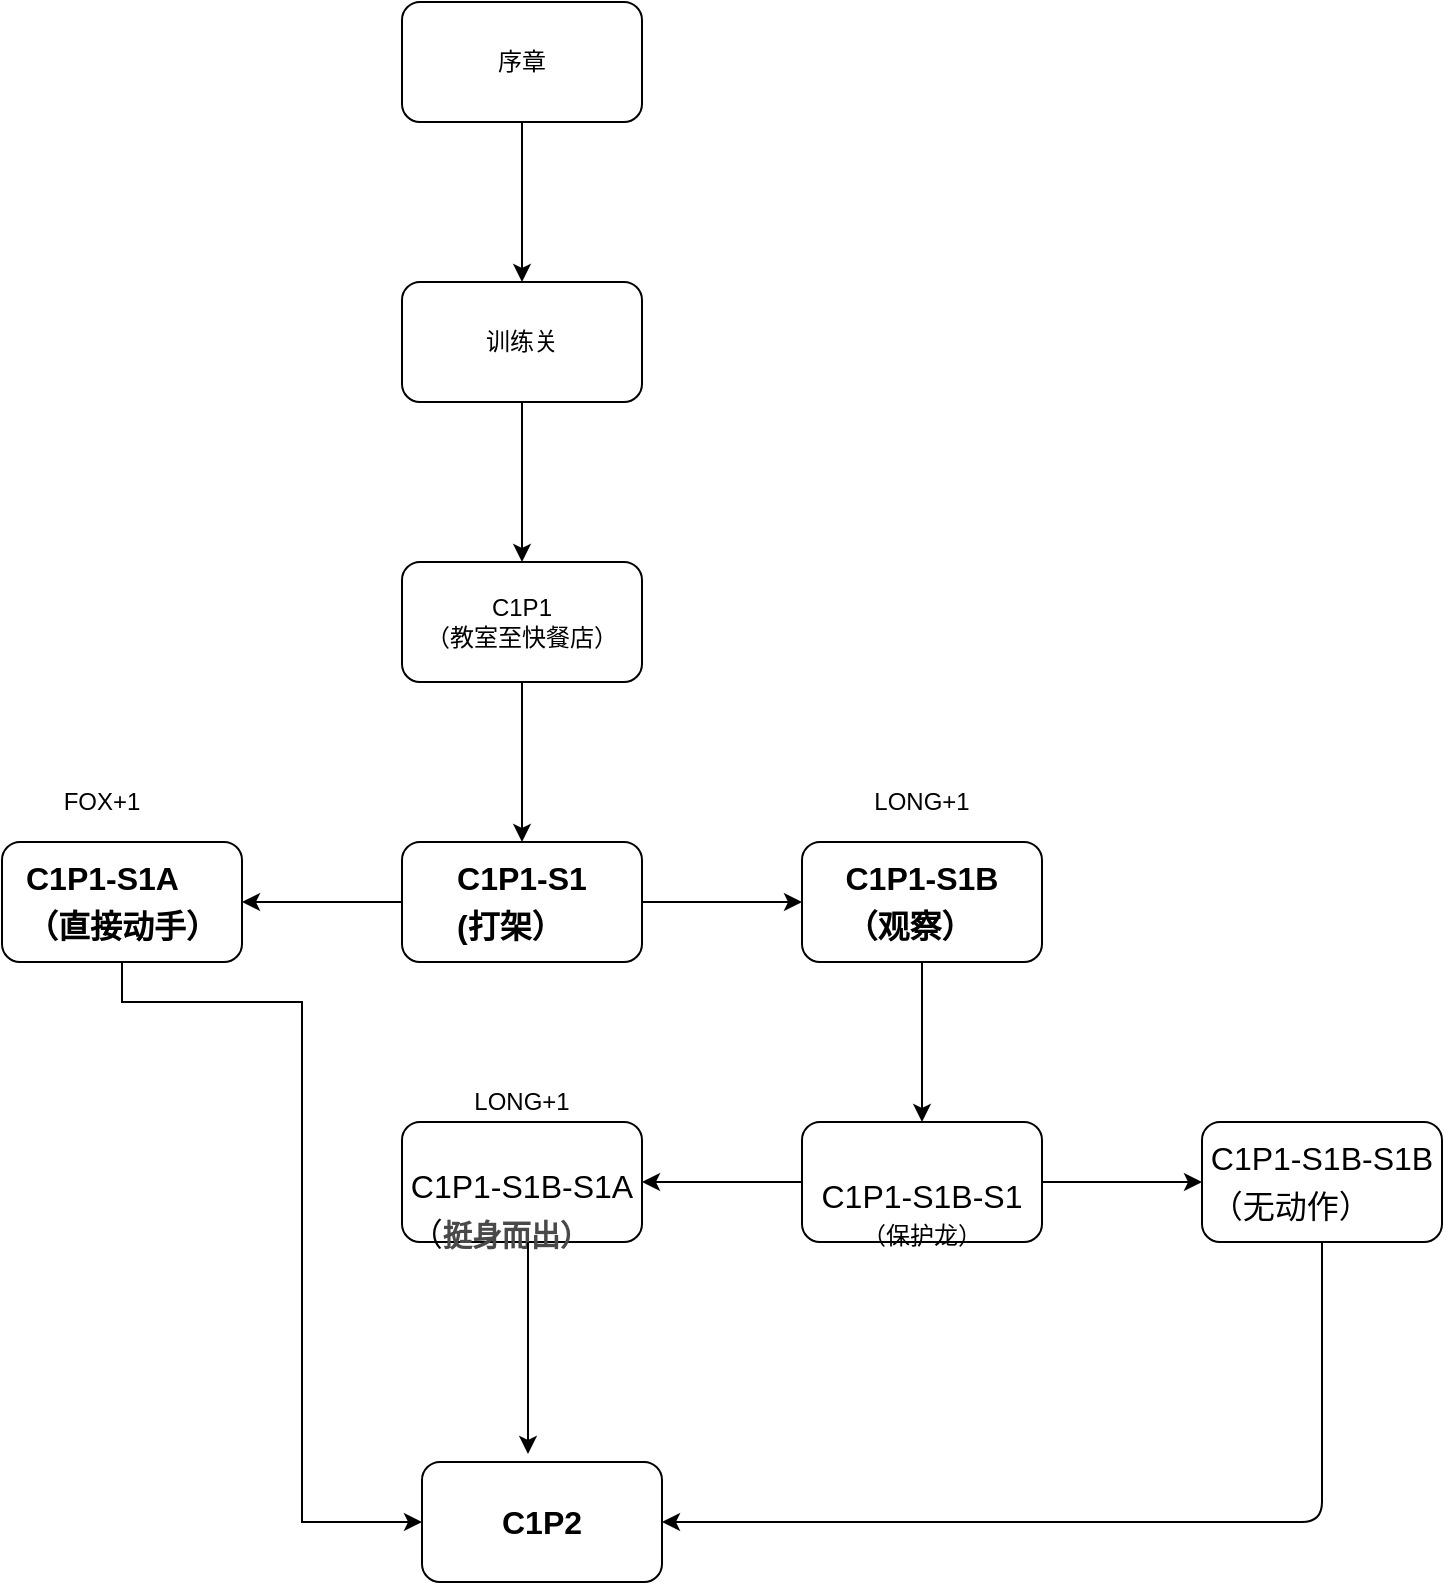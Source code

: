 <mxfile version="13.3.0" type="github"><diagram id="C5RBs43oDa-KdzZeNtuy" name="Page-1"><mxGraphModel dx="868" dy="450" grid="1" gridSize="10" guides="1" tooltips="1" connect="1" arrows="1" fold="1" page="1" pageScale="1" pageWidth="827" pageHeight="1169" math="0" shadow="0"><root><mxCell id="WIyWlLk6GJQsqaUBKTNV-0"/><mxCell id="WIyWlLk6GJQsqaUBKTNV-1" parent="WIyWlLk6GJQsqaUBKTNV-0"/><mxCell id="nTUaJ4o3GZhbIC_eoi8S-10" value="" style="edgeStyle=orthogonalEdgeStyle;rounded=0;orthogonalLoop=1;jettySize=auto;html=1;" parent="WIyWlLk6GJQsqaUBKTNV-1" source="nTUaJ4o3GZhbIC_eoi8S-8" target="nTUaJ4o3GZhbIC_eoi8S-9" edge="1"><mxGeometry relative="1" as="geometry"/></mxCell><mxCell id="nTUaJ4o3GZhbIC_eoi8S-8" value="序章" style="rounded=1;whiteSpace=wrap;html=1;" parent="WIyWlLk6GJQsqaUBKTNV-1" vertex="1"><mxGeometry x="350" y="110" width="120" height="60" as="geometry"/></mxCell><mxCell id="nTUaJ4o3GZhbIC_eoi8S-12" value="" style="edgeStyle=orthogonalEdgeStyle;rounded=0;orthogonalLoop=1;jettySize=auto;html=1;" parent="WIyWlLk6GJQsqaUBKTNV-1" source="nTUaJ4o3GZhbIC_eoi8S-9" target="nTUaJ4o3GZhbIC_eoi8S-11" edge="1"><mxGeometry relative="1" as="geometry"/></mxCell><mxCell id="nTUaJ4o3GZhbIC_eoi8S-9" value="训练关" style="rounded=1;whiteSpace=wrap;html=1;" parent="WIyWlLk6GJQsqaUBKTNV-1" vertex="1"><mxGeometry x="350" y="250" width="120" height="60" as="geometry"/></mxCell><mxCell id="nTUaJ4o3GZhbIC_eoi8S-14" value="" style="edgeStyle=orthogonalEdgeStyle;rounded=0;orthogonalLoop=1;jettySize=auto;html=1;" parent="WIyWlLk6GJQsqaUBKTNV-1" source="nTUaJ4o3GZhbIC_eoi8S-11" target="nTUaJ4o3GZhbIC_eoi8S-13" edge="1"><mxGeometry relative="1" as="geometry"/></mxCell><mxCell id="nTUaJ4o3GZhbIC_eoi8S-11" value="C1P1&lt;br&gt;（教室至快餐店）" style="rounded=1;whiteSpace=wrap;html=1;" parent="WIyWlLk6GJQsqaUBKTNV-1" vertex="1"><mxGeometry x="350" y="390" width="120" height="60" as="geometry"/></mxCell><mxCell id="nTUaJ4o3GZhbIC_eoi8S-16" value="" style="edgeStyle=orthogonalEdgeStyle;rounded=0;orthogonalLoop=1;jettySize=auto;html=1;" parent="WIyWlLk6GJQsqaUBKTNV-1" source="nTUaJ4o3GZhbIC_eoi8S-13" target="nTUaJ4o3GZhbIC_eoi8S-15" edge="1"><mxGeometry relative="1" as="geometry"/></mxCell><mxCell id="nTUaJ4o3GZhbIC_eoi8S-18" value="" style="edgeStyle=orthogonalEdgeStyle;rounded=0;orthogonalLoop=1;jettySize=auto;html=1;" parent="WIyWlLk6GJQsqaUBKTNV-1" source="nTUaJ4o3GZhbIC_eoi8S-13" target="nTUaJ4o3GZhbIC_eoi8S-17" edge="1"><mxGeometry relative="1" as="geometry"/></mxCell><mxCell id="nTUaJ4o3GZhbIC_eoi8S-13" value="&lt;span&gt;&lt;div align=&quot;left&quot; class=&quot;ql-align-left ql-long-9303817&quot; style=&quot;line-height: 150% ; text-align: left ; font-size: 12pt&quot;&gt;&lt;strong class=&quot;ql-author-9303817&quot;&gt;C1P1-S1&lt;/strong&gt;&lt;/div&gt;&lt;div align=&quot;left&quot; class=&quot;ql-align-left ql-long-9303817&quot; style=&quot;line-height: 150% ; text-align: left ; font-size: 12pt&quot;&gt;&lt;strong class=&quot;ql-author-9303817&quot;&gt;(打架）&lt;/strong&gt;&lt;/div&gt;&lt;/span&gt;" style="rounded=1;whiteSpace=wrap;html=1;" parent="WIyWlLk6GJQsqaUBKTNV-1" vertex="1"><mxGeometry x="350" y="530" width="120" height="60" as="geometry"/></mxCell><mxCell id="nTUaJ4o3GZhbIC_eoi8S-26" value="" style="edgeStyle=orthogonalEdgeStyle;rounded=0;orthogonalLoop=1;jettySize=auto;html=1;" parent="WIyWlLk6GJQsqaUBKTNV-1" source="nTUaJ4o3GZhbIC_eoi8S-17" target="nTUaJ4o3GZhbIC_eoi8S-25" edge="1"><mxGeometry relative="1" as="geometry"><Array as="points"><mxPoint x="210" y="610"/><mxPoint x="300" y="610"/><mxPoint x="300" y="870"/></Array></mxGeometry></mxCell><mxCell id="nTUaJ4o3GZhbIC_eoi8S-17" value="&lt;span&gt;&lt;div align=&quot;left&quot; class=&quot;ql-align-left ql-long-9303817&quot; style=&quot;line-height: 150% ; text-align: left ; font-size: 12pt&quot;&gt;&lt;strong class=&quot;ql-author-9303817&quot;&gt;C1P1-S1A&lt;/strong&gt;&lt;/div&gt;&lt;div align=&quot;left&quot; class=&quot;ql-align-left ql-long-9303817&quot; style=&quot;line-height: 150% ; text-align: left ; font-size: 12pt&quot;&gt;&lt;strong class=&quot;ql-author-9303817&quot;&gt;（直接动手&lt;/strong&gt;&lt;strong class=&quot;ql-author-9303817&quot; style=&quot;font-size: 12pt&quot;&gt;）&lt;/strong&gt;&lt;/div&gt;&lt;/span&gt;" style="rounded=1;whiteSpace=wrap;html=1;" parent="WIyWlLk6GJQsqaUBKTNV-1" vertex="1"><mxGeometry x="150" y="530" width="120" height="60" as="geometry"/></mxCell><mxCell id="nTUaJ4o3GZhbIC_eoi8S-25" value="&lt;span&gt;&lt;div align=&quot;left&quot; class=&quot;ql-align-left ql-long-9303817&quot; style=&quot;line-height: 150% ; text-align: left ; font-size: 12pt&quot;&gt;&lt;strong class=&quot;ql-author-9303817&quot;&gt;C1P2&lt;/strong&gt;&lt;/div&gt;&lt;/span&gt;" style="rounded=1;whiteSpace=wrap;html=1;" parent="WIyWlLk6GJQsqaUBKTNV-1" vertex="1"><mxGeometry x="360" y="840" width="120" height="60" as="geometry"/></mxCell><mxCell id="nTUaJ4o3GZhbIC_eoi8S-20" value="" style="edgeStyle=orthogonalEdgeStyle;rounded=0;orthogonalLoop=1;jettySize=auto;html=1;" parent="WIyWlLk6GJQsqaUBKTNV-1" source="nTUaJ4o3GZhbIC_eoi8S-15" target="nTUaJ4o3GZhbIC_eoi8S-19" edge="1"><mxGeometry relative="1" as="geometry"/></mxCell><mxCell id="nTUaJ4o3GZhbIC_eoi8S-15" value="&lt;span&gt;&lt;div align=&quot;left&quot; class=&quot;ql-align-left ql-long-9303817&quot; style=&quot;line-height: 150% ; text-align: left ; font-size: 12pt&quot;&gt;&lt;strong class=&quot;ql-author-9303817&quot;&gt;C1P1-S1B&lt;/strong&gt;&lt;/div&gt;&lt;div align=&quot;left&quot; class=&quot;ql-align-left ql-long-9303817&quot; style=&quot;line-height: 150% ; text-align: left ; font-size: 12pt&quot;&gt;&lt;strong class=&quot;ql-author-9303817&quot;&gt;（观察）&lt;/strong&gt;&lt;/div&gt;&lt;/span&gt;" style="rounded=1;whiteSpace=wrap;html=1;" parent="WIyWlLk6GJQsqaUBKTNV-1" vertex="1"><mxGeometry x="550" y="530" width="120" height="60" as="geometry"/></mxCell><mxCell id="nTUaJ4o3GZhbIC_eoi8S-22" value="" style="edgeStyle=orthogonalEdgeStyle;rounded=0;orthogonalLoop=1;jettySize=auto;html=1;" parent="WIyWlLk6GJQsqaUBKTNV-1" source="nTUaJ4o3GZhbIC_eoi8S-19" target="nTUaJ4o3GZhbIC_eoi8S-21" edge="1"><mxGeometry relative="1" as="geometry"/></mxCell><mxCell id="nTUaJ4o3GZhbIC_eoi8S-24" value="" style="edgeStyle=orthogonalEdgeStyle;rounded=0;orthogonalLoop=1;jettySize=auto;html=1;" parent="WIyWlLk6GJQsqaUBKTNV-1" source="nTUaJ4o3GZhbIC_eoi8S-19" target="nTUaJ4o3GZhbIC_eoi8S-23" edge="1"><mxGeometry relative="1" as="geometry"/></mxCell><mxCell id="nTUaJ4o3GZhbIC_eoi8S-19" value="&lt;br&gt;&lt;br&gt;&lt;span&gt;&lt;div align=&quot;left&quot; class=&quot;ql-align-left ql-long-9303817&quot; style=&quot;line-height: 150% ; text-align: left ; font-size: 12pt&quot;&gt;&lt;span class=&quot;ql-author-9303817&quot;&gt;C1P1-S1B-S1&lt;/span&gt;&lt;/div&gt;&lt;/span&gt;（保护龙）&lt;br&gt;" style="rounded=1;whiteSpace=wrap;html=1;" parent="WIyWlLk6GJQsqaUBKTNV-1" vertex="1"><mxGeometry x="550" y="670" width="120" height="60" as="geometry"/></mxCell><mxCell id="nTUaJ4o3GZhbIC_eoi8S-23" value="&lt;span&gt;&lt;div align=&quot;left&quot; class=&quot;ql-align-left ql-long-9303817&quot; style=&quot;line-height: 150% ; text-align: left ; font-size: 12pt&quot;&gt;&lt;span class=&quot;ql-author-9303817&quot;&gt;C1P1-S1B-S1B&lt;/span&gt;&lt;/div&gt;&lt;div align=&quot;left&quot; class=&quot;ql-align-left ql-long-9303817&quot; style=&quot;line-height: 150% ; text-align: left ; font-size: 12pt&quot;&gt;&lt;span class=&quot;ql-author-9303817&quot;&gt;（无动作）&lt;/span&gt;&lt;/div&gt;&lt;/span&gt;" style="rounded=1;whiteSpace=wrap;html=1;" parent="WIyWlLk6GJQsqaUBKTNV-1" vertex="1"><mxGeometry x="750" y="670" width="120" height="60" as="geometry"/></mxCell><mxCell id="nTUaJ4o3GZhbIC_eoi8S-21" value="&lt;br&gt;&lt;br&gt;&lt;span&gt;&lt;div align=&quot;left&quot; class=&quot;ql-align-left ql-long-9303817&quot; style=&quot;line-height: 150% ; text-align: left ; font-size: 12pt&quot;&gt;&lt;span class=&quot;ql-author-9303817&quot;&gt;C1P1-S1B-S1A&lt;/span&gt;&lt;/div&gt;&lt;div align=&quot;left&quot; class=&quot;ql-align-left ql-long-9303817&quot; style=&quot;line-height: 150% ; text-align: left ; font-size: 12pt&quot;&gt;&lt;span class=&quot;ql-author-9303817&quot;&gt;（&lt;/span&gt;&lt;strong class=&quot;ql-author-9390904&quot; style=&quot;color: rgb(73 , 73 , 73) ; font-size: 11pt&quot;&gt;挺身而出）&lt;/strong&gt;&lt;/div&gt;&lt;/span&gt;" style="rounded=1;whiteSpace=wrap;html=1;" parent="WIyWlLk6GJQsqaUBKTNV-1" vertex="1"><mxGeometry x="350" y="670" width="120" height="60" as="geometry"/></mxCell><mxCell id="nTUaJ4o3GZhbIC_eoi8S-27" value="" style="endArrow=classic;html=1;" parent="WIyWlLk6GJQsqaUBKTNV-1" edge="1"><mxGeometry width="50" height="50" relative="1" as="geometry"><mxPoint x="413" y="730" as="sourcePoint"/><mxPoint x="413" y="836" as="targetPoint"/></mxGeometry></mxCell><mxCell id="nTUaJ4o3GZhbIC_eoi8S-28" value="" style="endArrow=classic;html=1;exitX=0.5;exitY=1;exitDx=0;exitDy=0;entryX=1;entryY=0.5;entryDx=0;entryDy=0;" parent="WIyWlLk6GJQsqaUBKTNV-1" source="nTUaJ4o3GZhbIC_eoi8S-23" target="nTUaJ4o3GZhbIC_eoi8S-25" edge="1"><mxGeometry width="50" height="50" relative="1" as="geometry"><mxPoint x="400" y="870" as="sourcePoint"/><mxPoint x="450" y="820" as="targetPoint"/><Array as="points"><mxPoint x="810" y="870"/></Array></mxGeometry></mxCell><mxCell id="-aqFpK5gK-J2ftn2VpS1-0" value="FOX+1" style="text;html=1;strokeColor=none;fillColor=none;align=center;verticalAlign=middle;whiteSpace=wrap;rounded=0;" parent="WIyWlLk6GJQsqaUBKTNV-1" vertex="1"><mxGeometry x="180" y="500" width="40" height="20" as="geometry"/></mxCell><mxCell id="-aqFpK5gK-J2ftn2VpS1-1" value="LONG+1" style="text;html=1;strokeColor=none;fillColor=none;align=center;verticalAlign=middle;whiteSpace=wrap;rounded=0;" parent="WIyWlLk6GJQsqaUBKTNV-1" vertex="1"><mxGeometry x="590" y="500" width="40" height="20" as="geometry"/></mxCell><mxCell id="-aqFpK5gK-J2ftn2VpS1-2" value="LONG+1" style="text;html=1;strokeColor=none;fillColor=none;align=center;verticalAlign=middle;whiteSpace=wrap;rounded=0;" parent="WIyWlLk6GJQsqaUBKTNV-1" vertex="1"><mxGeometry x="390" y="650" width="40" height="20" as="geometry"/></mxCell></root></mxGraphModel></diagram></mxfile>